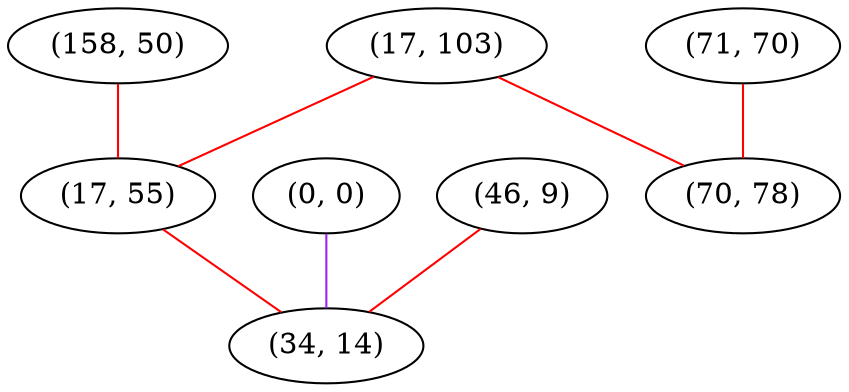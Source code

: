 graph "" {
"(158, 50)";
"(17, 103)";
"(71, 70)";
"(0, 0)";
"(17, 55)";
"(46, 9)";
"(34, 14)";
"(70, 78)";
"(158, 50)" -- "(17, 55)"  [color=red, key=0, weight=1];
"(17, 103)" -- "(70, 78)"  [color=red, key=0, weight=1];
"(17, 103)" -- "(17, 55)"  [color=red, key=0, weight=1];
"(71, 70)" -- "(70, 78)"  [color=red, key=0, weight=1];
"(0, 0)" -- "(34, 14)"  [color=purple, key=0, weight=4];
"(17, 55)" -- "(34, 14)"  [color=red, key=0, weight=1];
"(46, 9)" -- "(34, 14)"  [color=red, key=0, weight=1];
}
